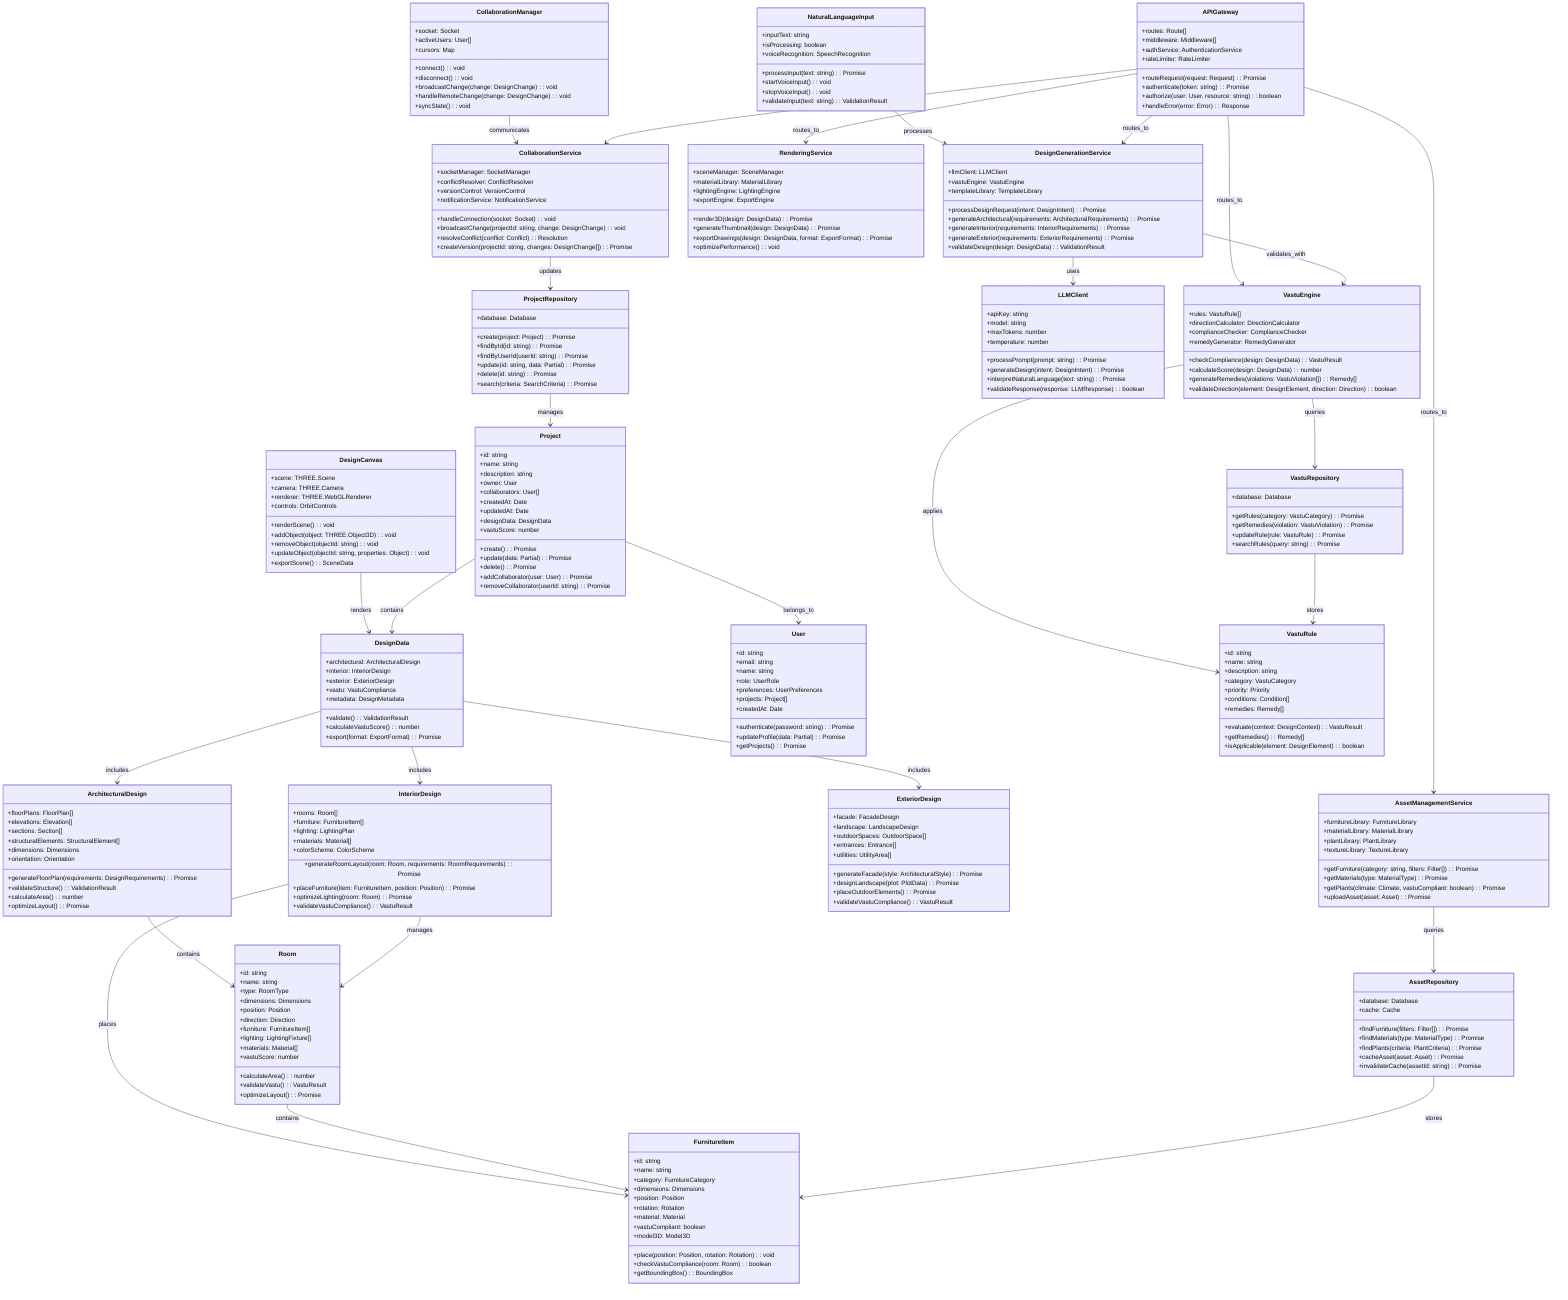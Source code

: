 classDiagram
    %% Frontend Components
    class DesignCanvas {
        +scene: THREE.Scene
        +camera: THREE.Camera
        +renderer: THREE.WebGLRenderer
        +controls: OrbitControls
        +renderScene(): void
        +addObject(object: THREE.Object3D): void
        +removeObject(objectId: string): void
        +updateObject(objectId: string, properties: Object): void
        +exportScene(): SceneData
    }

    class NaturalLanguageInput {
        +inputText: string
        +isProcessing: boolean
        +voiceRecognition: SpeechRecognition
        +processInput(text: string): Promise<DesignIntent>
        +startVoiceInput(): void
        +stopVoiceInput(): void
        +validateInput(text: string): ValidationResult
    }

    class CollaborationManager {
        +socket: Socket
        +activeUsers: User[]
        +cursors: Map<string, CursorPosition>
        +connect(): void
        +disconnect(): void
        +broadcastChange(change: DesignChange): void
        +handleRemoteChange(change: DesignChange): void
        +syncState(): void
    }

    %% Core Domain Models
    class Project {
        +id: string
        +name: string
        +description: string
        +owner: User
        +collaborators: User[]
        +createdAt: Date
        +updatedAt: Date
        +designData: DesignData
        +vastuScore: number
        +create(): Promise<Project>
        +update(data: Partial<Project>): Promise<Project>
        +delete(): Promise<void>
        +addCollaborator(user: User): Promise<void>
        +removeCollaborator(userId: string): Promise<void>
    }

    class DesignData {
        +architectural: ArchitecturalDesign
        +interior: InteriorDesign
        +exterior: ExteriorDesign
        +vastu: VastuCompliance
        +metadata: DesignMetadata
        +validate(): ValidationResult
        +calculateVastuScore(): number
        +export(format: ExportFormat): Promise<ExportResult>
    }

    class ArchitecturalDesign {
        +floorPlans: FloorPlan[]
        +elevations: Elevation[]
        +sections: Section[]
        +structuralElements: StructuralElement[]
        +dimensions: Dimensions
        +orientation: Orientation
        +generateFloorPlan(requirements: DesignRequirements): Promise<FloorPlan>
        +validateStructure(): ValidationResult
        +calculateArea(): number
        +optimizeLayout(): Promise<ArchitecturalDesign>
    }

    class InteriorDesign {
        +rooms: Room[]
        +furniture: FurnitureItem[]
        +lighting: LightingPlan
        +materials: Material[]
        +colorScheme: ColorScheme
        +generateRoomLayout(room: Room, requirements: RoomRequirements): Promise<RoomLayout>
        +placeFurniture(item: FurnitureItem, position: Position): Promise<void>
        +optimizeLighting(room: Room): Promise<LightingPlan>
        +validateVastuCompliance(): VastuResult
    }

    class ExteriorDesign {
        +facade: FacadeDesign
        +landscape: LandscapeDesign
        +outdoorSpaces: OutdoorSpace[]
        +entrances: Entrance[]
        +utilities: UtilityArea[]
        +generateFacade(style: ArchitecturalStyle): Promise<FacadeDesign>
        +designLandscape(plot: PlotData): Promise<LandscapeDesign>
        +placeOutdoorElements(): Promise<void>
        +validateVastuCompliance(): VastuResult
    }

    %% Backend Services
    class APIGateway {
        +routes: Route[]
        +middleware: Middleware[]
        +authService: AuthenticationService
        +rateLimiter: RateLimiter
        +routeRequest(request: Request): Promise<Response>
        +authenticate(token: string): Promise<User>
        +authorize(user: User, resource: string): boolean
        +handleError(error: Error): Response
    }

    class DesignGenerationService {
        +llmClient: LLMClient
        +vastuEngine: VastuEngine
        +templateLibrary: TemplateLibrary
        +processDesignRequest(intent: DesignIntent): Promise<DesignData>
        +generateArchitectural(requirements: ArchitecturalRequirements): Promise<ArchitecturalDesign>
        +generateInterior(requirements: InteriorRequirements): Promise<InteriorDesign>
        +generateExterior(requirements: ExteriorRequirements): Promise<ExteriorDesign>
        +validateDesign(design: DesignData): ValidationResult
    }

    class VastuEngine {
        +rules: VastuRule[]
        +directionCalculator: DirectionCalculator
        +complianceChecker: ComplianceChecker
        +remedyGenerator: RemedyGenerator
        +checkCompliance(design: DesignData): VastuResult
        +calculateScore(design: DesignData): number
        +generateRemedies(violations: VastuViolation[]): Remedy[]
        +validateDirection(element: DesignElement, direction: Direction): boolean
    }

    class RenderingService {
        +sceneManager: SceneManager
        +materialLibrary: MaterialLibrary
        +lightingEngine: LightingEngine
        +exportEngine: ExportEngine
        +render3D(design: DesignData): Promise<RenderResult>
        +generateThumbnail(design: DesignData): Promise<Thumbnail>
        +exportDrawings(design: DesignData, format: ExportFormat): Promise<ExportResult>
        +optimizePerformance(): void
    }

    class AssetManagementService {
        +furnitureLibrary: FurnitureLibrary
        +materialLibrary: MaterialLibrary
        +plantLibrary: PlantLibrary
        +textureLibrary: TextureLibrary
        +getFurniture(category: string, filters: Filter[]): Promise<FurnitureItem[]>
        +getMaterials(type: MaterialType): Promise<Material[]>
        +getPlants(climate: Climate, vastuCompliant: boolean): Promise<Plant[]>
        +uploadAsset(asset: Asset): Promise<string>
    }

    class CollaborationService {
        +socketManager: SocketManager
        +conflictResolver: ConflictResolver
        +versionControl: VersionControl
        +notificationService: NotificationService
        +handleConnection(socket: Socket): void
        +broadcastChange(projectId: string, change: DesignChange): void
        +resolveConflict(conflict: Conflict): Resolution
        +createVersion(projectId: string, changes: DesignChange[]): Promise<Version>
    }

    %% Data Models
    class User {
        +id: string
        +email: string
        +name: string
        +role: UserRole
        +preferences: UserPreferences
        +projects: Project[]
        +createdAt: Date
        +authenticate(password: string): Promise<boolean>
        +updateProfile(data: Partial<User>): Promise<User>
        +getProjects(): Promise<Project[]>
    }

    class Room {
        +id: string
        +name: string
        +type: RoomType
        +dimensions: Dimensions
        +position: Position
        +direction: Direction
        +furniture: FurnitureItem[]
        +lighting: LightingFixture[]
        +materials: Material[]
        +vastuScore: number
        +calculateArea(): number
        +validateVastu(): VastuResult
        +optimizeLayout(): Promise<Room>
    }

    class FurnitureItem {
        +id: string
        +name: string
        +category: FurnitureCategory
        +dimensions: Dimensions
        +position: Position
        +rotation: Rotation
        +material: Material
        +vastuCompliant: boolean
        +model3D: Model3D
        +place(position: Position, rotation: Rotation): void
        +checkVastuCompliance(room: Room): boolean
        +getBoundingBox(): BoundingBox
    }

    class VastuRule {
        +id: string
        +name: string
        +description: string
        +category: VastuCategory
        +priority: Priority
        +conditions: Condition[]
        +remedies: Remedy[]
        +evaluate(context: DesignContext): VastuResult
        +getRemedies(): Remedy[]
        +isApplicable(element: DesignElement): boolean
    }

    class LLMClient {
        +apiKey: string
        +model: string
        +maxTokens: number
        +temperature: number
        +processPrompt(prompt: string): Promise<LLMResponse>
        +generateDesign(intent: DesignIntent): Promise<DesignSuggestion>
        +interpretNaturalLanguage(text: string): Promise<DesignRequirements>
        +validateResponse(response: LLMResponse): boolean
    }

    %% Database Repositories
    class ProjectRepository {
        +database: Database
        +create(project: Project): Promise<Project>
        +findById(id: string): Promise<Project>
        +findByUserId(userId: string): Promise<Project[]>
        +update(id: string, data: Partial<Project>): Promise<Project>
        +delete(id: string): Promise<void>
        +search(criteria: SearchCriteria): Promise<Project[]>
    }

    class AssetRepository {
        +database: Database
        +cache: Cache
        +findFurniture(filters: Filter[]): Promise<FurnitureItem[]>
        +findMaterials(type: MaterialType): Promise<Material[]>
        +findPlants(criteria: PlantCriteria): Promise<Plant[]>
        +cacheAsset(asset: Asset): Promise<void>
        +invalidateCache(assetId: string): Promise<void>
    }

    class VastuRepository {
        +database: Database
        +getRules(category: VastuCategory): Promise<VastuRule[]>
        +getRemedies(violation: VastuViolation): Promise<Remedy[]>
        +updateRule(rule: VastuRule): Promise<VastuRule>
        +searchRules(query: string): Promise<VastuRule[]>
    }

    %% Relationships
    DesignCanvas --> DesignData : renders
    NaturalLanguageInput --> DesignGenerationService : processes
    CollaborationManager --> CollaborationService : communicates
    
    Project --> DesignData : contains
    Project --> User : belongs_to
    DesignData --> ArchitecturalDesign : includes
    DesignData --> InteriorDesign : includes
    DesignData --> ExteriorDesign : includes
    
    ArchitecturalDesign --> Room : contains
    InteriorDesign --> Room : manages
    InteriorDesign --> FurnitureItem : places
    Room --> FurnitureItem : contains
    
    APIGateway --> DesignGenerationService : routes_to
    APIGateway --> VastuEngine : routes_to
    APIGateway --> RenderingService : routes_to
    APIGateway --> AssetManagementService : routes_to
    APIGateway --> CollaborationService : routes_to
    
    DesignGenerationService --> LLMClient : uses
    DesignGenerationService --> VastuEngine : validates_with
    VastuEngine --> VastuRule : applies
    VastuEngine --> VastuRepository : queries
    
    AssetManagementService --> AssetRepository : queries
    CollaborationService --> ProjectRepository : updates
    
    ProjectRepository --> Project : manages
    AssetRepository --> FurnitureItem : stores
    VastuRepository --> VastuRule : stores